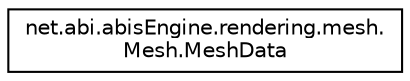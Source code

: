 digraph "Graphical Class Hierarchy"
{
 // LATEX_PDF_SIZE
  edge [fontname="Helvetica",fontsize="10",labelfontname="Helvetica",labelfontsize="10"];
  node [fontname="Helvetica",fontsize="10",shape=record];
  rankdir="LR";
  Node0 [label="net.abi.abisEngine.rendering.mesh.\lMesh.MeshData",height=0.2,width=0.4,color="black", fillcolor="white", style="filled",URL="$d6/d5f/classnet_1_1abi_1_1abis_engine_1_1rendering_1_1mesh_1_1_mesh_1_1_mesh_data.html",tooltip=" "];
}
